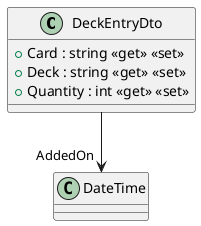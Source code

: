 @startuml
class DeckEntryDto {
    + Card : string <<get>> <<set>>
    + Deck : string <<get>> <<set>>
    + Quantity : int <<get>> <<set>>
}
DeckEntryDto --> "AddedOn" DateTime
@enduml
